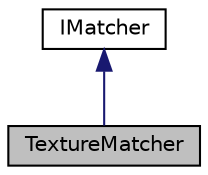 digraph "TextureMatcher"
{
  edge [fontname="Helvetica",fontsize="10",labelfontname="Helvetica",labelfontsize="10"];
  node [fontname="Helvetica",fontsize="10",shape=record];
  Node1 [label="TextureMatcher",height=0.2,width=0.4,color="black", fillcolor="grey75", style="filled" fontcolor="black"];
  Node2 -> Node1 [dir="back",color="midnightblue",fontsize="10",style="solid",fontname="Helvetica"];
  Node2 [label="IMatcher",height=0.2,width=0.4,color="black", fillcolor="white", style="filled",URL="$class_i_matcher.html",tooltip="The IMatcher class is an interface, designed to do 1:N matching. "];
}
